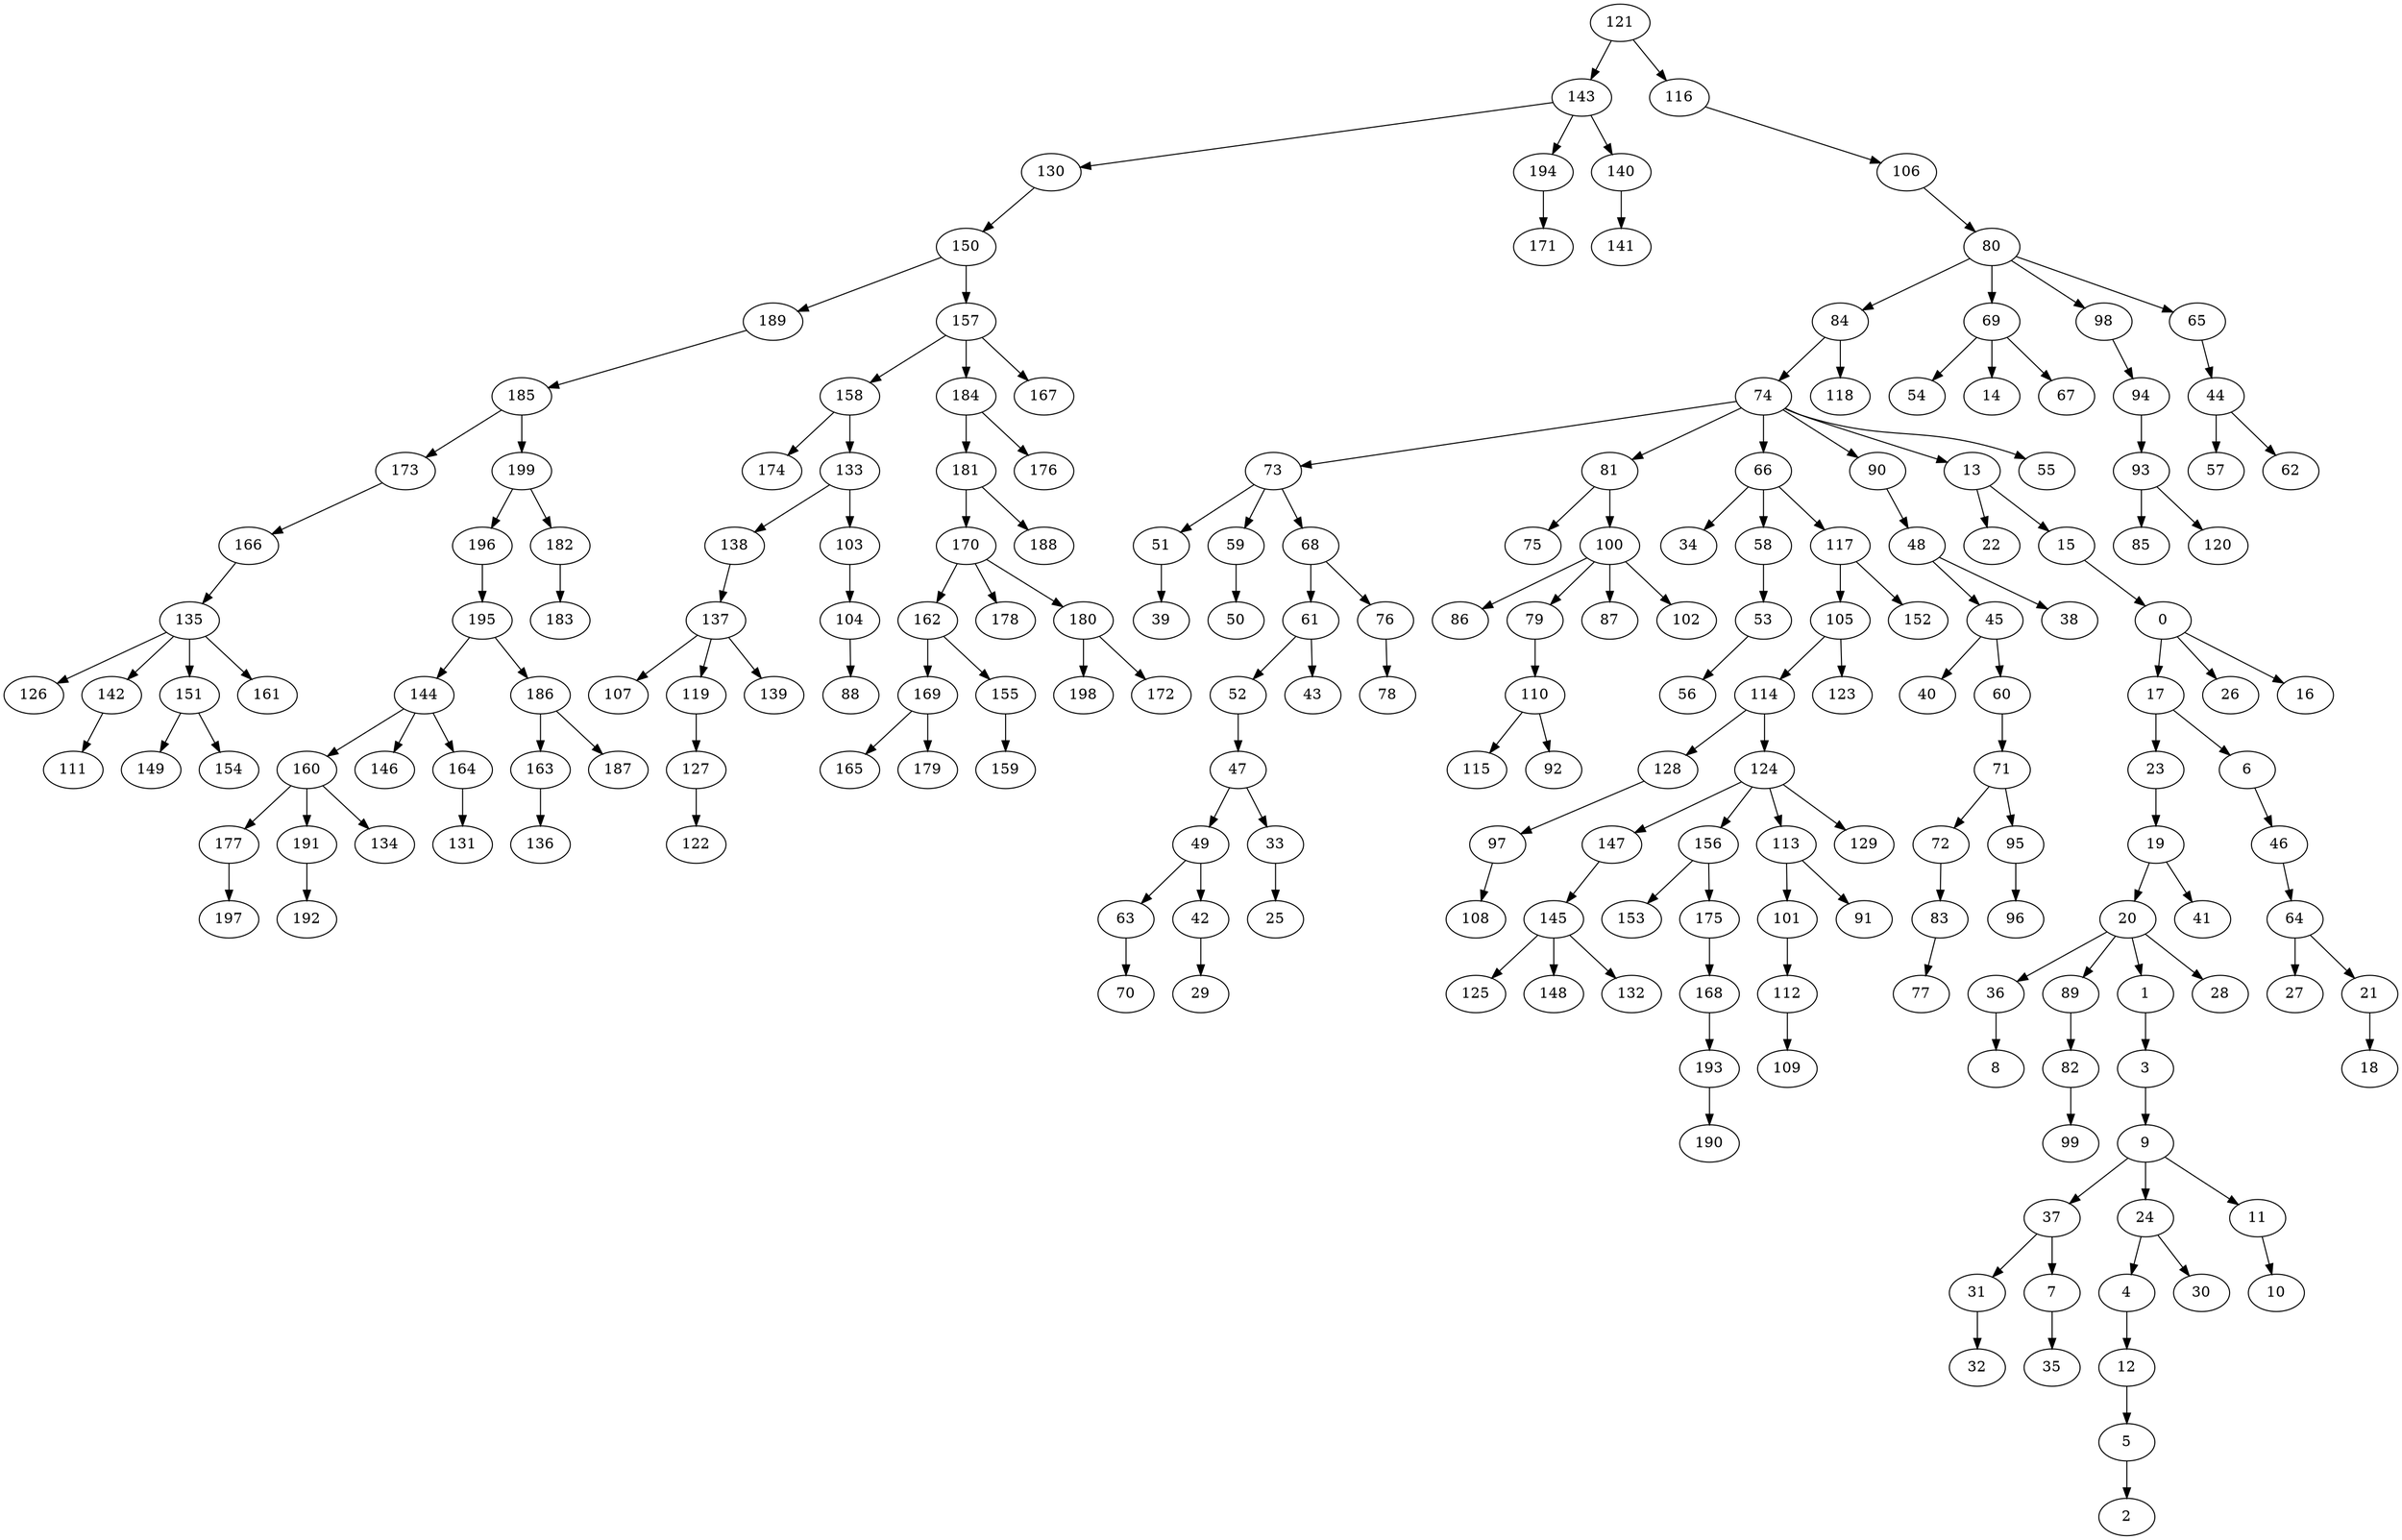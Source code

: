 digraph my_graph {
121 [label=121]
143 [label=143]
130 [label=130]
194 [label=194]
150 [label=150]
189 [label=189]
157 [label=157]
185 [label=185]
173 [label=173]
166 [label=166]
199 [label=199]
140 [label=140]
141 [label=141]
158 [label=158]
184 [label=184]
174 [label=174]
171 [label=171]
196 [label=196]
195 [label=195]
144 [label=144]
160 [label=160]
177 [label=177]
186 [label=186]
146 [label=146]
197 [label=197]
164 [label=164]
135 [label=135]
126 [label=126]
142 [label=142]
151 [label=151]
149 [label=149]
154 [label=154]
111 [label=111]
181 [label=181]
170 [label=170]
162 [label=162]
169 [label=169]
165 [label=165]
188 [label=188]
179 [label=179]
116 [label=116]
106 [label=106]
80 [label=80]
84 [label=84]
69 [label=69]
98 [label=98]
94 [label=94]
93 [label=93]
74 [label=74]
73 [label=73]
81 [label=81]
66 [label=66]
34 [label=34]
58 [label=58]
51 [label=51]
59 [label=59]
50 [label=50]
68 [label=68]
61 [label=61]
52 [label=52]
47 [label=47]
49 [label=49]
33 [label=33]
25 [label=25]
90 [label=90]
75 [label=75]
118 [label=118]
39 [label=39]
65 [label=65]
44 [label=44]
57 [label=57]
62 [label=62]
100 [label=100]
86 [label=86]
79 [label=79]
87 [label=87]
48 [label=48]
45 [label=45]
40 [label=40]
85 [label=85]
102 [label=102]
63 [label=63]
70 [label=70]
117 [label=117]
105 [label=105]
114 [label=114]
128 [label=128]
13 [label=13]
22 [label=22]
15 [label=15]
0 [label=0]
17 [label=17]
23 [label=23]
6 [label=6]
46 [label=46]
64 [label=64]
27 [label=27]
26 [label=26]
19 [label=19]
20 [label=20]
36 [label=36]
89 [label=89]
1 [label=1]
3 [label=3]
9 [label=9]
37 [label=37]
31 [label=31]
24 [label=24]
4 [label=4]
12 [label=12]
11 [label=11]
10 [label=10]
5 [label=5]
8 [label=8]
7 [label=7]
35 [label=35]
21 [label=21]
18 [label=18]
2 [label=2]
30 [label=30]
55 [label=55]
124 [label=124]
147 [label=147]
156 [label=156]
145 [label=145]
125 [label=125]
113 [label=113]
101 [label=101]
112 [label=112]
109 [label=109]
148 [label=148]
153 [label=153]
129 [label=129]
97 [label=97]
175 [label=175]
60 [label=60]
71 [label=71]
72 [label=72]
83 [label=83]
95 [label=95]
96 [label=96]
77 [label=77]
54 [label=54]
110 [label=110]
115 [label=115]
92 [label=92]
108 [label=108]
178 [label=178]
163 [label=163]
136 [label=136]
16 [label=16]
41 [label=41]
32 [label=32]
53 [label=53]
56 [label=56]
76 [label=76]
120 [label=120]
132 [label=132]
133 [label=133]
138 [label=138]
137 [label=137]
107 [label=107]
191 [label=191]
192 [label=192]
168 [label=168]
193 [label=193]
190 [label=190]
14 [label=14]
91 [label=91]
152 [label=152]
103 [label=103]
104 [label=104]
88 [label=88]
167 [label=167]
134 [label=134]
182 [label=182]
183 [label=183]
82 [label=82]
155 [label=155]
180 [label=180]
198 [label=198]
38 [label=38]
42 [label=42]
29 [label=29]
187 [label=187]
119 [label=119]
127 [label=127]
122 [label=122]
43 [label=43]
123 [label=123]
161 [label=161]
176 [label=176]
28 [label=28]
99 [label=99]
159 [label=159]
78 [label=78]
67 [label=67]
172 [label=172]
139 [label=139]
131 [label=131]
121->143
143->130
143->194
130->150
150->189
150->157
189->185
185->173
173->166
185->199
143->140
140->141
157->158
157->184
158->174
194->171
199->196
196->195
195->144
144->160
160->177
195->186
144->146
177->197
144->164
166->135
135->126
135->142
135->151
151->149
151->154
142->111
184->181
181->170
170->162
162->169
169->165
181->188
169->179
121->116
116->106
106->80
80->84
80->69
80->98
98->94
94->93
84->74
74->73
74->81
74->66
66->34
66->58
73->51
73->59
59->50
73->68
68->61
61->52
52->47
47->49
47->33
33->25
74->90
81->75
84->118
51->39
80->65
65->44
44->57
44->62
81->100
100->86
100->79
100->87
90->48
48->45
45->40
93->85
100->102
49->63
63->70
66->117
117->105
105->114
114->128
74->13
13->22
13->15
15->0
0->17
17->23
17->6
6->46
46->64
64->27
0->26
23->19
19->20
20->36
20->89
20->1
1->3
3->9
9->37
37->31
9->24
24->4
4->12
9->11
11->10
12->5
36->8
37->7
7->35
64->21
21->18
5->2
24->30
74->55
114->124
124->147
124->156
147->145
145->125
124->113
113->101
101->112
112->109
145->148
156->153
124->129
128->97
156->175
45->60
60->71
71->72
72->83
71->95
95->96
83->77
69->54
79->110
110->115
110->92
97->108
170->178
186->163
163->136
0->16
19->41
31->32
58->53
53->56
68->76
93->120
145->132
158->133
133->138
138->137
137->107
160->191
191->192
175->168
168->193
193->190
69->14
113->91
117->152
133->103
103->104
104->88
157->167
160->134
199->182
182->183
89->82
162->155
170->180
180->198
48->38
49->42
42->29
186->187
137->119
119->127
127->122
61->43
105->123
135->161
184->176
20->28
82->99
155->159
76->78
69->67
180->172
137->139
164->131
}